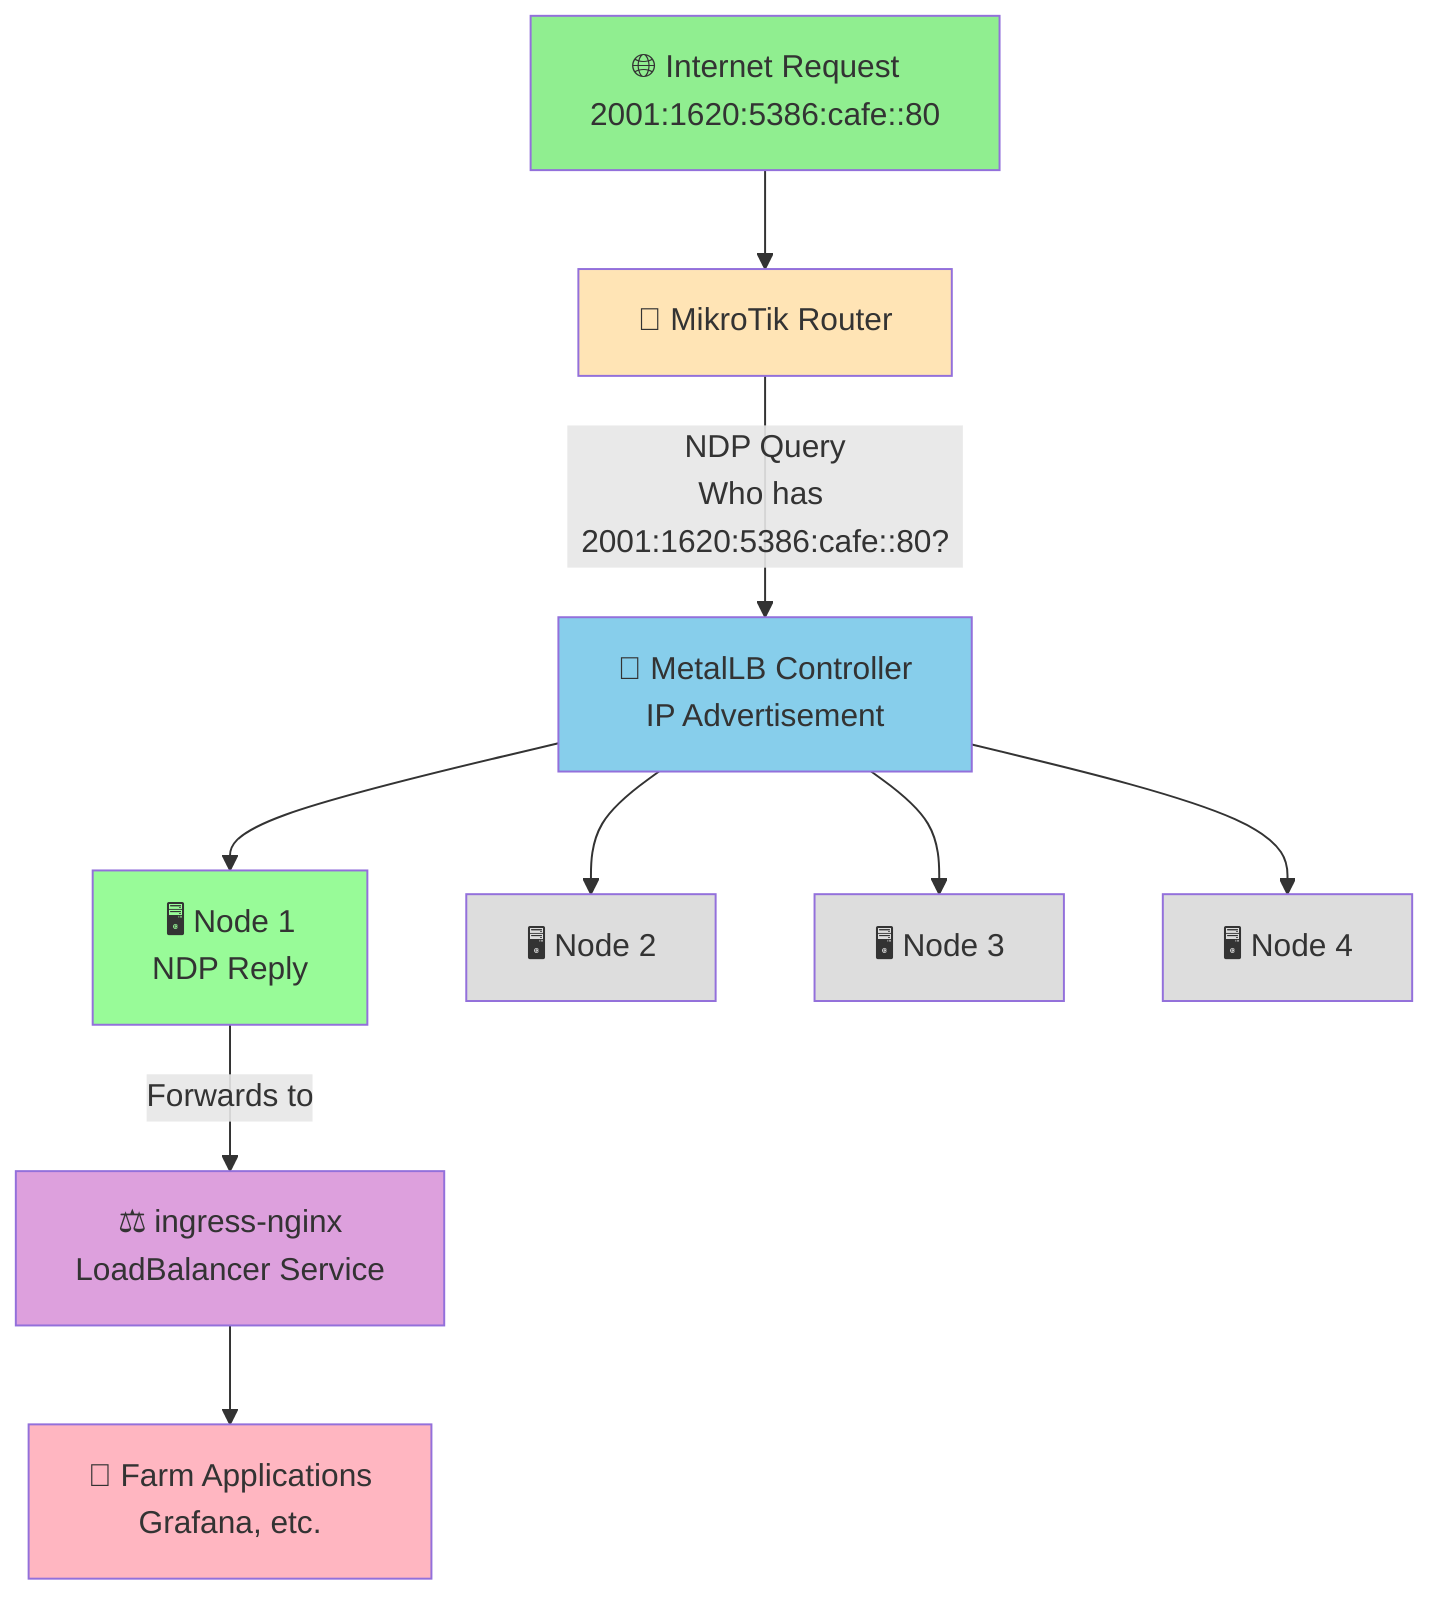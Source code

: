 flowchart TD
    A[🌐 Internet Request<br/>2001:1620:5386:cafe::80] --> B[🔧 MikroTik Router]
    B --> |NDP Query<br/>Who has 2001:1620:5386:cafe::80?| C[📡 MetalLB Controller<br/>IP Advertisement]
    
    C --> D[🖥️ Node 1<br/>NDP Reply]
    C --> E[🖥️ Node 2]
    C --> F[🖥️ Node 3]  
    C --> G[🖥️ Node 4]
    
    D --> |Forwards to| H[⚖️ ingress-nginx<br/>LoadBalancer Service]
    H --> I[🚀 Farm Applications<br/>Grafana, etc.]
    
    style A fill:#90EE90
    style B fill:#FFE4B5
    style C fill:#87CEEB
    style D fill:#98FB98
    style E fill:#DDD
    style F fill:#DDD
    style G fill:#DDD
    style H fill:#DDA0DD
    style I fill:#FFB6C1